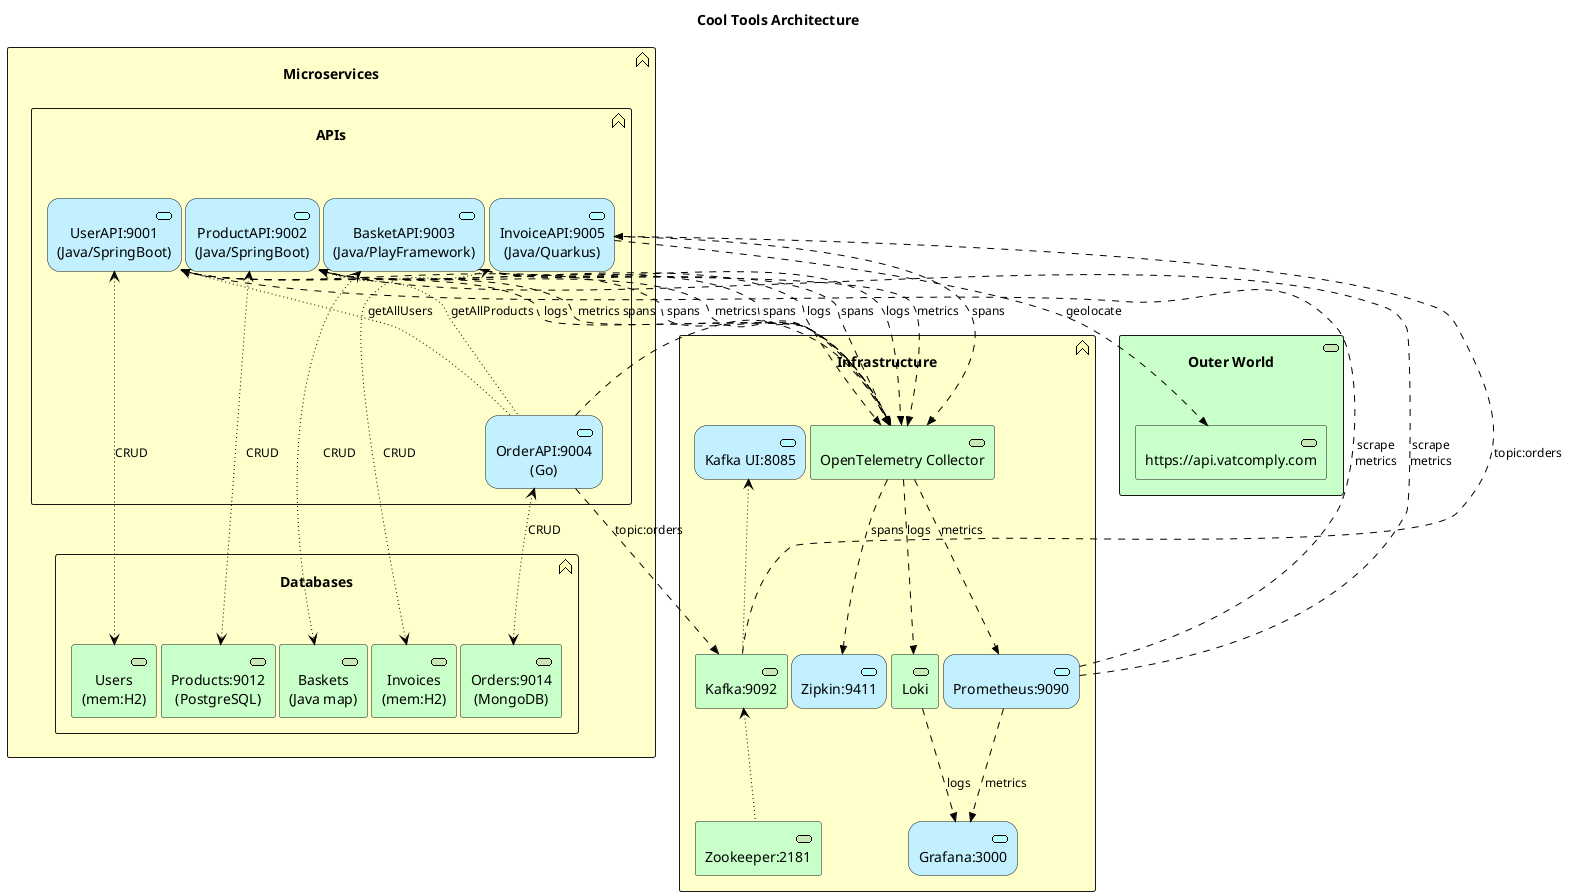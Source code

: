 @startuml Arch
skinparam nodesep 4
!include <archimate/Archimate>

title "Cool Tools Architecture"

rectangle "Microservices" <<$archimate/business-function>> #Business{
    rectangle "APIs" <<$archimate/business-function>> #Business{
        archimate #Application "UserAPI:9001\n(Java/SpringBoot)" as UserAPI <<application-service>>
        archimate #Application "ProductAPI:9002\n(Java/SpringBoot)" as ProductAPI <<application-service>>
        archimate #Application "BasketAPI:9003\n(Java/PlayFramework)" as BasketAPI <<application-service>>
        archimate #Application "OrderAPI:9004\n(Go)" as OrderAPI <<application-service>>
        archimate #Application "InvoiceAPI:9005\n(Java/Quarkus)" as InvoiceAPI <<application-service>>
    }

    rectangle "Databases" <<$archimate/business-function>> #Business{
        archimate #Technology "Users\n(mem:H2)" as UsersDB <<technology-service>>
        archimate #Technology "Products:9012\n(PostgreSQL)" as ProductsDB <<technology-service>>
        archimate #Technology "Baskets\n(Java map)" as BasketsDB <<technology-service>>
        archimate #Technology "Orders:9014\n(MongoDB)" as OrdersDB <<technology-service>>
        archimate #Technology "Invoices\n(mem:H2)" as InvoicesDB <<technology-service>>
    }
}

rectangle "Infrastructure" <<$archimate/business-function>> #Business{
    archimate #Technology "Kafka:9092" as Kafka <<technology-service>>
    archimate #Technology "Zookeeper:2181" as Zookeeper <<technology-service>>

    archimate #Application "Zipkin:9411" as Zipkin <<application-service>>
    archimate #Application "Grafana:3000" as Grafana <<application-service>>
    archimate #Application "Prometheus:9090" as Prometheus <<application-service>>
    archimate #Application "Kafka UI:8085" as KafkaUI <<application-service>>

    archimate #Technology "OpenTelemetry Collector" as OTC <<technology-service>>
    archimate #Technology Loki <<technology-service>>
}

rectangle "Outer World" <<$archimate/technology-service>> #Technology{
    archimate #Technology "https://api.vatcomply.com" as vatcomply <<technology-service>>
}

Rel_Access_rw(UserAPI, UsersDB, CRUD)
Rel_Access_rw(ProductAPI, ProductsDB, CRUD)
Rel_Access_rw(BasketAPI, BasketsDB, CRUD)
Rel_Access_rw(OrderAPI, OrdersDB, CRUD)
Rel_Access_rw(InvoiceAPI, InvoicesDB, CRUD)

Rel_Access_r(UserAPI, OrderAPI, getAllUsers)
Rel_Access_r(ProductAPI, OrderAPI, getAllProducts)

Rel_Access_r(KafkaUI, Kafka)
Rel_Access_r(Kafka, Zookeeper)
Rel_Flow(OrderAPI, Kafka, topic:orders)
Rel_Flow(Kafka, InvoiceAPI, topic:orders)

Rel_Flow(InvoiceAPI, vatcomply, geolocate)

Rel_Flow(UserAPI, OTC, logs)
Rel_Flow(UserAPI, OTC, metrics)
Rel_Flow(UserAPI, OTC, spans)

Rel_Flow(ProductAPI, OTC, logs)
Rel_Flow(ProductAPI, OTC, metrics)
Rel_Flow(ProductAPI, OTC, spans)

Rel_Flow(BasketAPI, OTC, logs)
Rel_Flow(BasketAPI, OTC, metrics)
Rel_Flow(BasketAPI, OTC, spans)

Rel_Flow(OrderAPI, OTC, spans)

Rel_Flow(InvoiceAPI, OTC, spans)

Rel_Flow(Prometheus, UserAPI, "scrape\nmetrics")
Rel_Flow(Prometheus, ProductAPI, "scrape\nmetrics")

Rel_Flow(OTC, Loki, logs)
Rel_Flow(Loki, Grafana, logs)
Rel_Flow(OTC, Prometheus, metrics)
Rel_Flow(Prometheus, Grafana, metrics)
Rel_Flow(OTC, Zipkin, spans)

@enduml